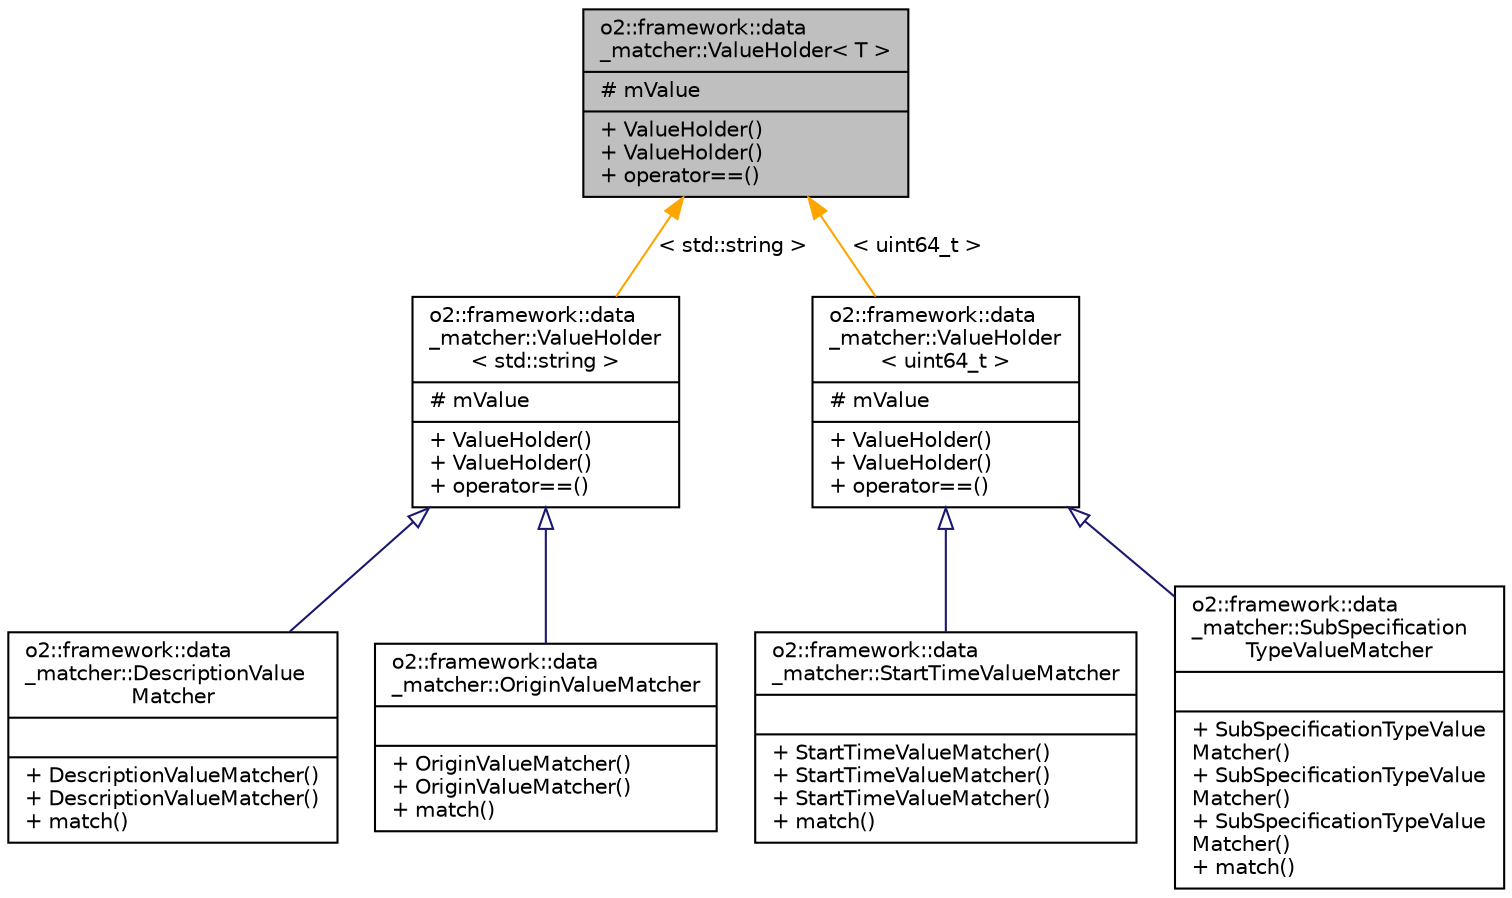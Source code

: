 digraph "o2::framework::data_matcher::ValueHolder&lt; T &gt;"
{
 // INTERACTIVE_SVG=YES
  bgcolor="transparent";
  edge [fontname="Helvetica",fontsize="10",labelfontname="Helvetica",labelfontsize="10"];
  node [fontname="Helvetica",fontsize="10",shape=record];
  Node1 [label="{o2::framework::data\l_matcher::ValueHolder\< T \>\n|# mValue\l|+ ValueHolder()\l+ ValueHolder()\l+ operator==()\l}",height=0.2,width=0.4,color="black", fillcolor="grey75", style="filled" fontcolor="black"];
  Node1 -> Node2 [dir="back",color="orange",fontsize="10",style="solid",label=" \< std::string \>" ,fontname="Helvetica"];
  Node2 [label="{o2::framework::data\l_matcher::ValueHolder\l\< std::string \>\n|# mValue\l|+ ValueHolder()\l+ ValueHolder()\l+ operator==()\l}",height=0.2,width=0.4,color="black",URL="$dc/d72/classo2_1_1framework_1_1data__matcher_1_1ValueHolder.html"];
  Node2 -> Node3 [dir="back",color="midnightblue",fontsize="10",style="solid",arrowtail="onormal",fontname="Helvetica"];
  Node3 [label="{o2::framework::data\l_matcher::DescriptionValue\lMatcher\n||+ DescriptionValueMatcher()\l+ DescriptionValueMatcher()\l+ match()\l}",height=0.2,width=0.4,color="black",URL="$d8/db4/classo2_1_1framework_1_1data__matcher_1_1DescriptionValueMatcher.html",tooltip="Something which can be matched against a header::DataDescription. "];
  Node2 -> Node4 [dir="back",color="midnightblue",fontsize="10",style="solid",arrowtail="onormal",fontname="Helvetica"];
  Node4 [label="{o2::framework::data\l_matcher::OriginValueMatcher\n||+ OriginValueMatcher()\l+ OriginValueMatcher()\l+ match()\l}",height=0.2,width=0.4,color="black",URL="$d4/d3e/classo2_1_1framework_1_1data__matcher_1_1OriginValueMatcher.html",tooltip="Something which can be matched against a header::DataOrigin. "];
  Node1 -> Node5 [dir="back",color="orange",fontsize="10",style="solid",label=" \< uint64_t \>" ,fontname="Helvetica"];
  Node5 [label="{o2::framework::data\l_matcher::ValueHolder\l\< uint64_t \>\n|# mValue\l|+ ValueHolder()\l+ ValueHolder()\l+ operator==()\l}",height=0.2,width=0.4,color="black",URL="$dc/d72/classo2_1_1framework_1_1data__matcher_1_1ValueHolder.html"];
  Node5 -> Node6 [dir="back",color="midnightblue",fontsize="10",style="solid",arrowtail="onormal",fontname="Helvetica"];
  Node6 [label="{o2::framework::data\l_matcher::StartTimeValueMatcher\n||+ StartTimeValueMatcher()\l+ StartTimeValueMatcher()\l+ StartTimeValueMatcher()\l+ match()\l}",height=0.2,width=0.4,color="black",URL="$d7/d4b/classo2_1_1framework_1_1data__matcher_1_1StartTimeValueMatcher.html",tooltip="Matcher on actual time, as reported in the DataProcessingHeader. "];
  Node5 -> Node7 [dir="back",color="midnightblue",fontsize="10",style="solid",arrowtail="onormal",fontname="Helvetica"];
  Node7 [label="{o2::framework::data\l_matcher::SubSpecification\lTypeValueMatcher\n||+ SubSpecificationTypeValue\lMatcher()\l+ SubSpecificationTypeValue\lMatcher()\l+ SubSpecificationTypeValue\lMatcher()\l+ match()\l}",height=0.2,width=0.4,color="black",URL="$d4/d9f/classo2_1_1framework_1_1data__matcher_1_1SubSpecificationTypeValueMatcher.html",tooltip="Something which can be matched against a header::SubSpecificationType. "];
}
